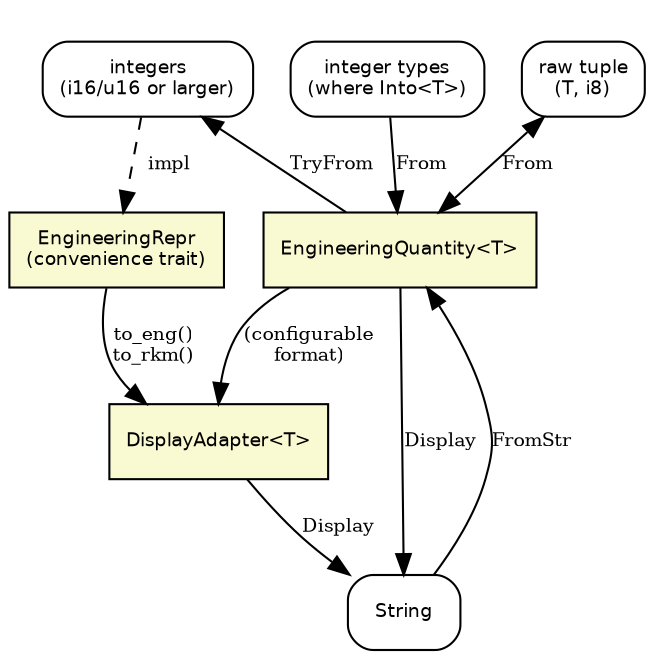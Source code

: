 digraph "types" {
    edge [fontsize=9];
    node [fontname="Helvetica"]
    node [shape=box style="rounded" fontsize=9]
    {
        node [fillcolor=lightgoldenrodyellow style=filled shape=box];
        EE [label = "EngineeringQuantity<T>"];
        DA [label = "DisplayAdapter<T>"];
        ER_trait [label = "EngineeringRepr\n(convenience trait)" shape=box];
    }
    subgraph cluster_ints {
        graph [penwidth=0]
        from_ints [label = "integer types\n(where Into<T>)"]
        into_int [label = "integers\n(i16/u16 or larger)"]
    }
    str [label = "String"];
    tuple [label = "raw tuple\n(T, i8)"];

    str -> EE [label="FromStr"];
    EE -> str [label="Display"];
    from_ints -> EE [label="From"];
    tuple -> EE [label="From", dir="both"]

    EE -> into_int [label="TryFrom"]

    EE -> DA [label="(configurable\nformat)"];
    into_int -> ER_trait [label="  impl" style=dashed];
    ER_trait -> DA [label="to_eng()\nto_rkm()"];
    DA -> str [label="Display"];
}
